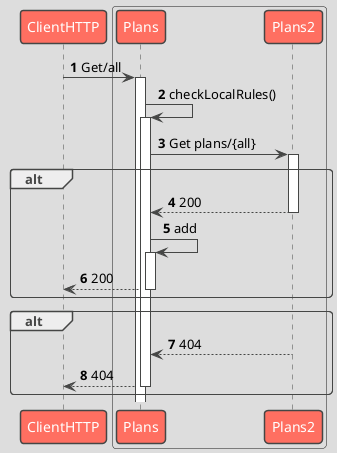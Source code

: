 @startuml
'https://plantuml.com/sequence-diagram

autonumber
autoactivate on

!theme toy

ClientHTTP -> Plans: Get/all
box
participant Plans
participant Plans2


Plans -> Plans: checkLocalRules()

Plans -> Plans2: Get plans/{all}

alt
Plans2 --> Plans: 200
Plans -> Plans: add
Plans --> ClientHTTP: 200
end alt

alt
Plans2 --> Plans: 404

Plans --> ClientHTTP: 404
end alt
@enduml
